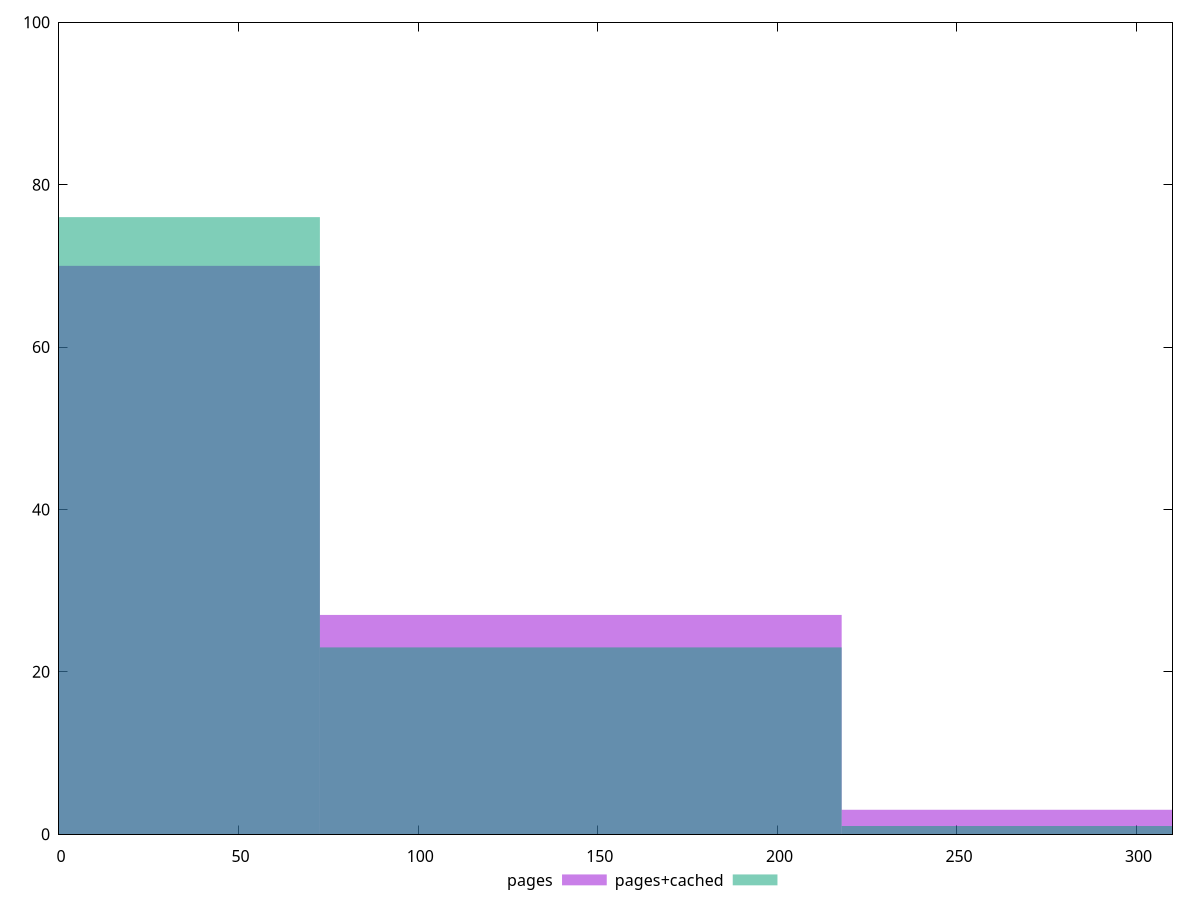 reset

$pages <<EOF
0 70
145.26390469497645 27
290.5278093899529 3
EOF

$pagesCached <<EOF
0 76
145.26390469497645 23
290.5278093899529 1
EOF

set key outside below
set boxwidth 145.26390469497645
set xrange [0:310]
set yrange [0:100]
set trange [0:100]
set style fill transparent solid 0.5 noborder
set terminal svg size 640, 500 enhanced background rgb 'white'
set output "report_00013_2021-02-09T12-04-24.940Z/unminified-javascript/comparison/histogram/0_vs_1.svg"

plot $pages title "pages" with boxes, \
     $pagesCached title "pages+cached" with boxes

reset
